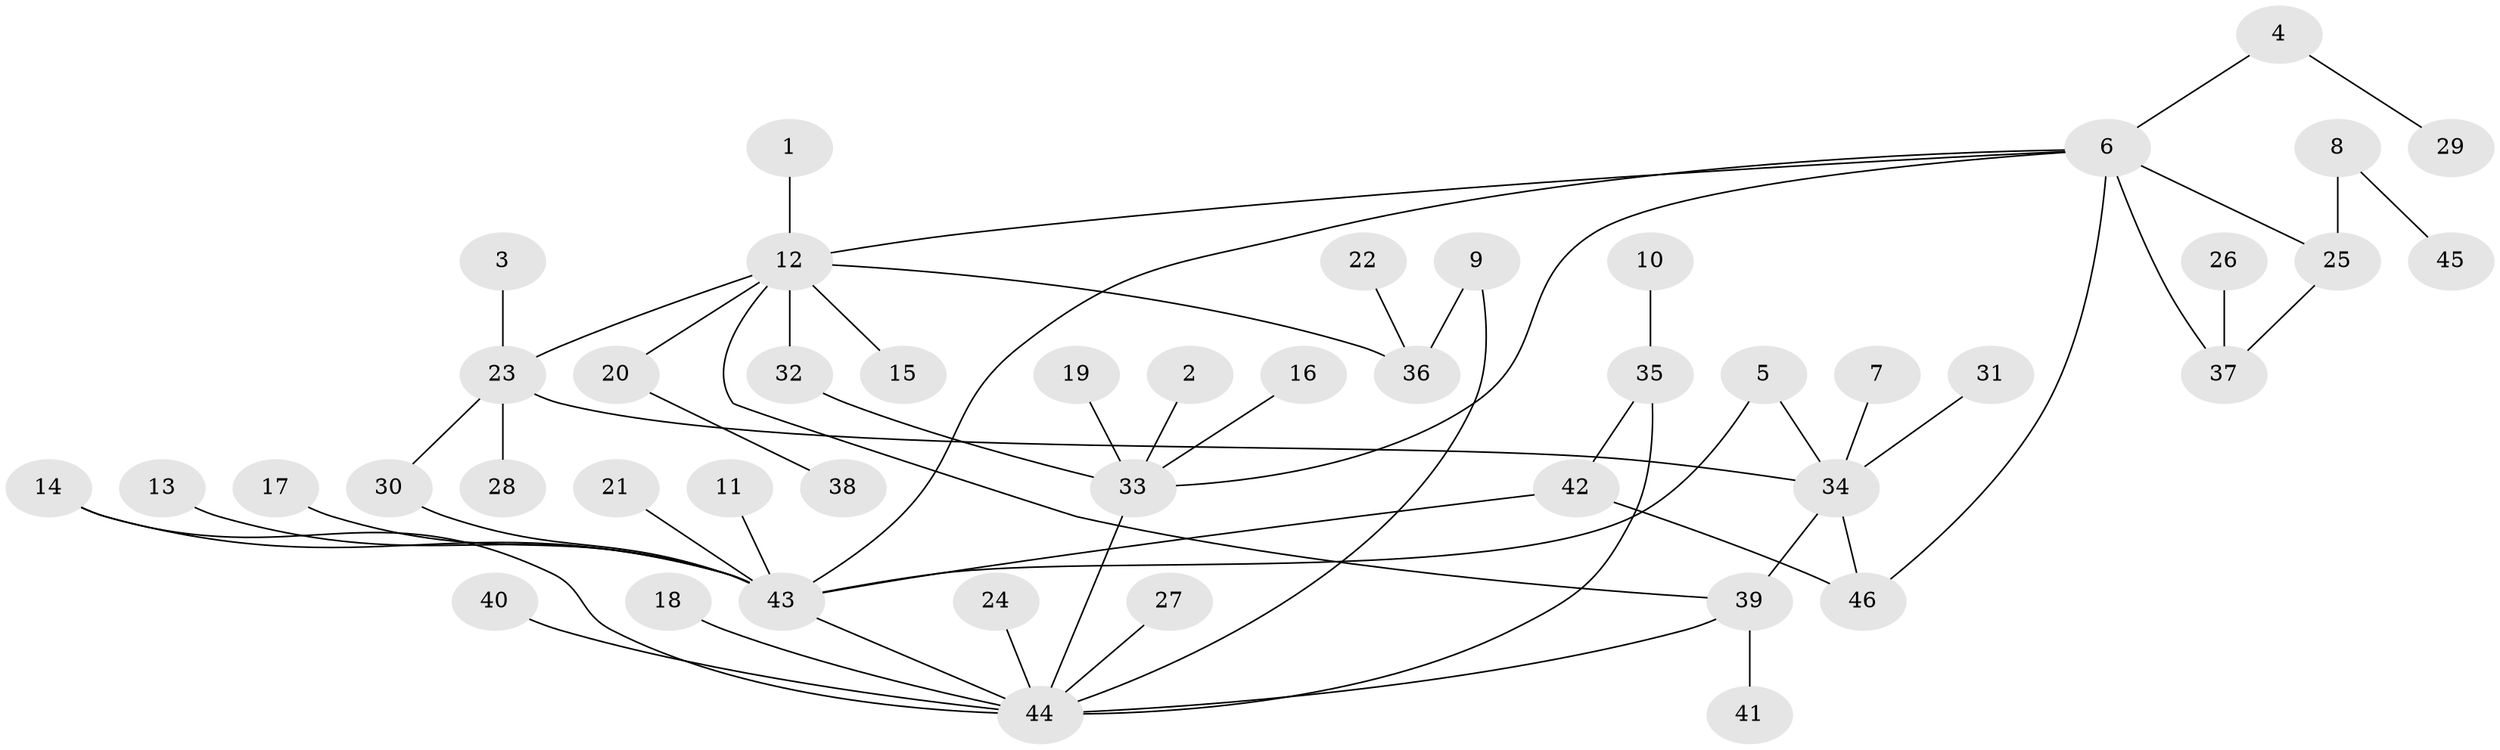 // original degree distribution, {8: 0.021739130434782608, 9: 0.010869565217391304, 4: 0.06521739130434782, 10: 0.010869565217391304, 7: 0.010869565217391304, 5: 0.010869565217391304, 2: 0.1956521739130435, 1: 0.5760869565217391, 3: 0.06521739130434782, 12: 0.021739130434782608, 6: 0.010869565217391304}
// Generated by graph-tools (version 1.1) at 2025/01/03/09/25 03:01:37]
// undirected, 46 vertices, 57 edges
graph export_dot {
graph [start="1"]
  node [color=gray90,style=filled];
  1;
  2;
  3;
  4;
  5;
  6;
  7;
  8;
  9;
  10;
  11;
  12;
  13;
  14;
  15;
  16;
  17;
  18;
  19;
  20;
  21;
  22;
  23;
  24;
  25;
  26;
  27;
  28;
  29;
  30;
  31;
  32;
  33;
  34;
  35;
  36;
  37;
  38;
  39;
  40;
  41;
  42;
  43;
  44;
  45;
  46;
  1 -- 12 [weight=1.0];
  2 -- 33 [weight=1.0];
  3 -- 23 [weight=1.0];
  4 -- 6 [weight=1.0];
  4 -- 29 [weight=1.0];
  5 -- 34 [weight=1.0];
  5 -- 43 [weight=1.0];
  6 -- 12 [weight=1.0];
  6 -- 25 [weight=2.0];
  6 -- 33 [weight=1.0];
  6 -- 37 [weight=1.0];
  6 -- 43 [weight=1.0];
  6 -- 46 [weight=1.0];
  7 -- 34 [weight=1.0];
  8 -- 25 [weight=1.0];
  8 -- 45 [weight=1.0];
  9 -- 36 [weight=1.0];
  9 -- 44 [weight=1.0];
  10 -- 35 [weight=1.0];
  11 -- 43 [weight=1.0];
  12 -- 15 [weight=1.0];
  12 -- 20 [weight=1.0];
  12 -- 23 [weight=1.0];
  12 -- 32 [weight=1.0];
  12 -- 36 [weight=1.0];
  12 -- 39 [weight=1.0];
  13 -- 43 [weight=1.0];
  14 -- 43 [weight=1.0];
  14 -- 44 [weight=1.0];
  16 -- 33 [weight=1.0];
  17 -- 43 [weight=1.0];
  18 -- 44 [weight=1.0];
  19 -- 33 [weight=1.0];
  20 -- 38 [weight=1.0];
  21 -- 43 [weight=1.0];
  22 -- 36 [weight=1.0];
  23 -- 28 [weight=1.0];
  23 -- 30 [weight=1.0];
  23 -- 34 [weight=1.0];
  24 -- 44 [weight=1.0];
  25 -- 37 [weight=1.0];
  26 -- 37 [weight=1.0];
  27 -- 44 [weight=1.0];
  30 -- 43 [weight=1.0];
  31 -- 34 [weight=1.0];
  32 -- 33 [weight=1.0];
  33 -- 44 [weight=1.0];
  34 -- 39 [weight=1.0];
  34 -- 46 [weight=1.0];
  35 -- 42 [weight=1.0];
  35 -- 44 [weight=1.0];
  39 -- 41 [weight=1.0];
  39 -- 44 [weight=1.0];
  40 -- 44 [weight=1.0];
  42 -- 43 [weight=1.0];
  42 -- 46 [weight=1.0];
  43 -- 44 [weight=1.0];
}
